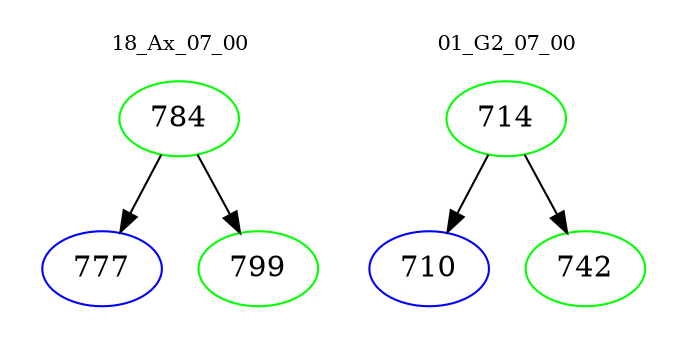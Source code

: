 digraph{
subgraph cluster_0 {
color = white
label = "18_Ax_07_00";
fontsize=10;
T0_784 [label="784", color="green"]
T0_784 -> T0_777 [color="black"]
T0_777 [label="777", color="blue"]
T0_784 -> T0_799 [color="black"]
T0_799 [label="799", color="green"]
}
subgraph cluster_1 {
color = white
label = "01_G2_07_00";
fontsize=10;
T1_714 [label="714", color="green"]
T1_714 -> T1_710 [color="black"]
T1_710 [label="710", color="blue"]
T1_714 -> T1_742 [color="black"]
T1_742 [label="742", color="green"]
}
}
